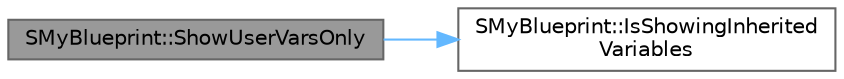 digraph "SMyBlueprint::ShowUserVarsOnly"
{
 // INTERACTIVE_SVG=YES
 // LATEX_PDF_SIZE
  bgcolor="transparent";
  edge [fontname=Helvetica,fontsize=10,labelfontname=Helvetica,labelfontsize=10];
  node [fontname=Helvetica,fontsize=10,shape=box,height=0.2,width=0.4];
  rankdir="LR";
  Node1 [id="Node000001",label="SMyBlueprint::ShowUserVarsOnly",height=0.2,width=0.4,color="gray40", fillcolor="grey60", style="filled", fontcolor="black",tooltip="Gets whether we are showing user variables only or not."];
  Node1 -> Node2 [id="edge1_Node000001_Node000002",color="steelblue1",style="solid",tooltip=" "];
  Node2 [id="Node000002",label="SMyBlueprint::IsShowingInherited\lVariables",height=0.2,width=0.4,color="grey40", fillcolor="white", style="filled",URL="$d0/d94/classSMyBlueprint.html#a4d42aa8d0564c98a891774558fecc6e0",tooltip="Support functions for checkbox to manage displaying user variables only."];
}
